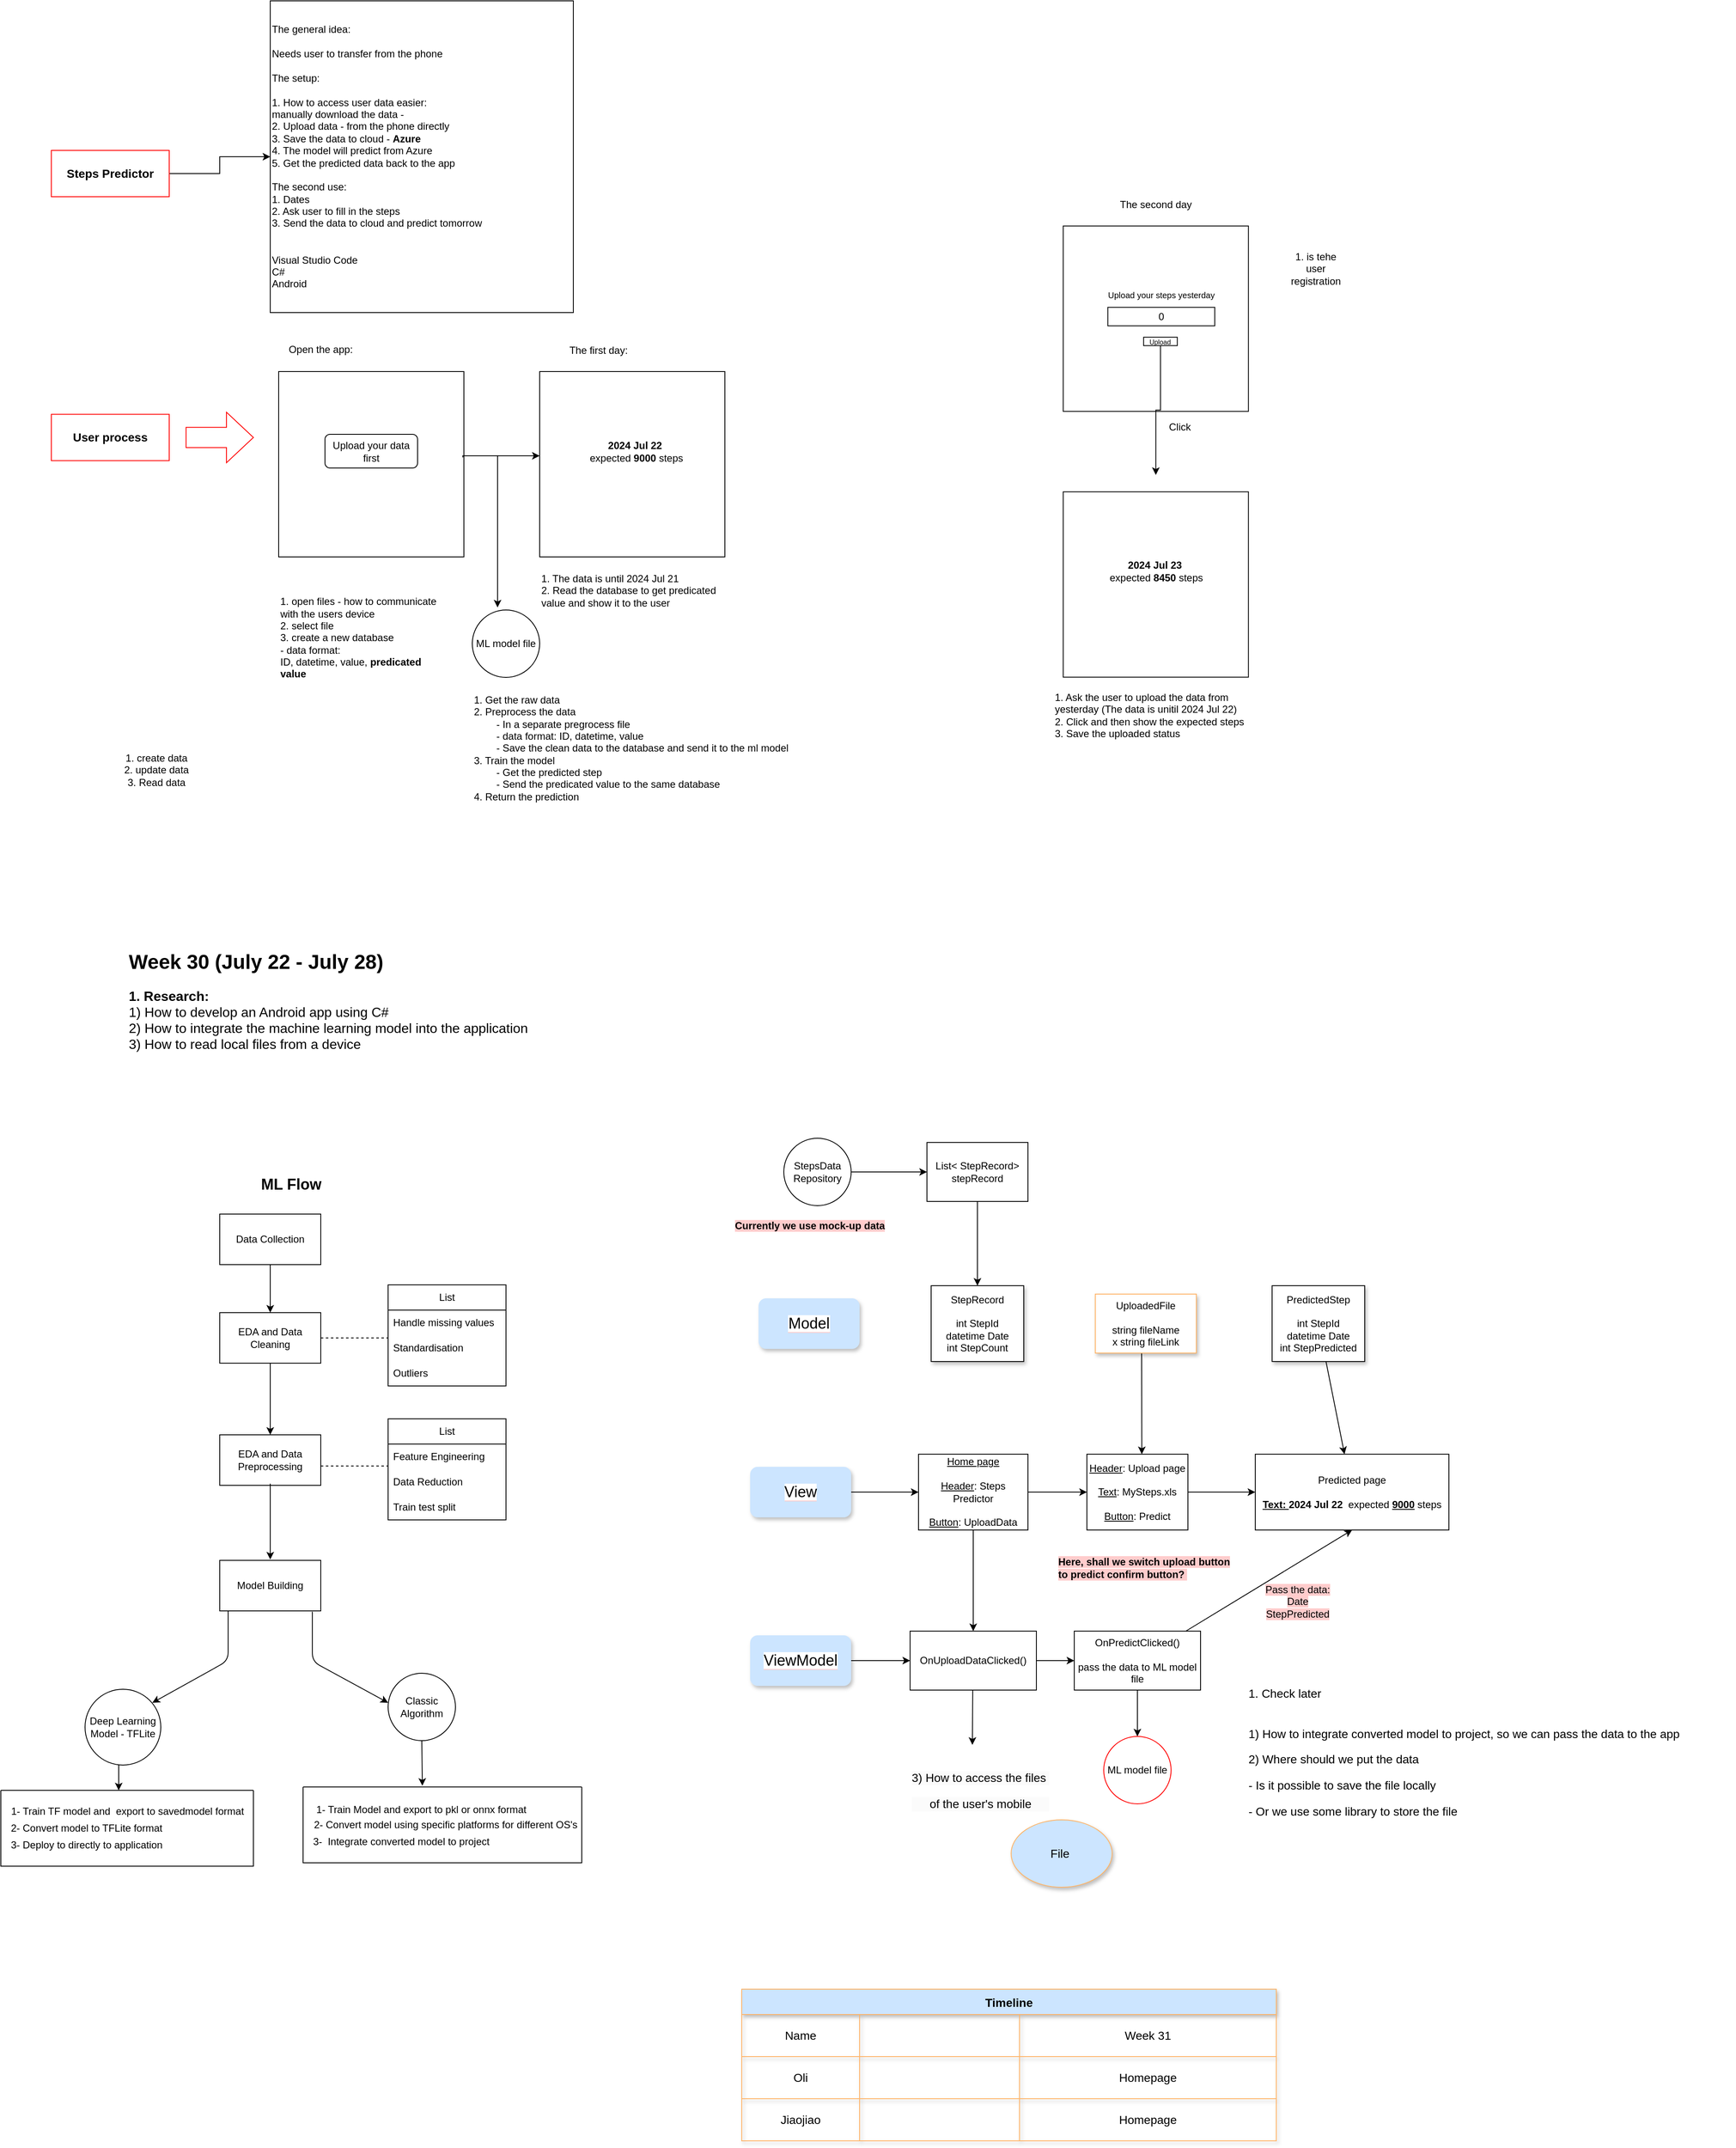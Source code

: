 <mxfile>
    <diagram name="Page-1" id="LX_qo-Hpl9w2MyAxb0YF">
        <mxGraphModel dx="2948" dy="2885" grid="1" gridSize="10" guides="1" tooltips="1" connect="1" arrows="1" fold="1" page="1" pageScale="1" pageWidth="827" pageHeight="1169" math="0" shadow="0">
            <root>
                <mxCell id="0"/>
                <mxCell id="1" parent="0"/>
                <mxCell id="Lw-I1L2H1XPd6LwriKKZ-3" value="" style="edgeStyle=orthogonalEdgeStyle;rounded=0;orthogonalLoop=1;jettySize=auto;html=1;" parent="1" source="Lw-I1L2H1XPd6LwriKKZ-1" target="Lw-I1L2H1XPd6LwriKKZ-2" edge="1">
                    <mxGeometry relative="1" as="geometry"/>
                </mxCell>
                <mxCell id="Lw-I1L2H1XPd6LwriKKZ-1" value="&lt;b&gt;&lt;font style=&quot;font-size: 14px;&quot;&gt;Steps Predictor&lt;/font&gt;&lt;/b&gt;" style="text;html=1;align=center;verticalAlign=middle;whiteSpace=wrap;rounded=0;strokeColor=#FF0000;" parent="1" vertex="1">
                    <mxGeometry x="70" y="-942.5" width="140" height="55" as="geometry"/>
                </mxCell>
                <mxCell id="Lw-I1L2H1XPd6LwriKKZ-2" value="&lt;div&gt;The general idea:&lt;/div&gt;&lt;div&gt;&lt;br&gt;&lt;/div&gt;&lt;div&gt;Needs user to transfer from the phone&lt;/div&gt;&lt;div&gt;&lt;br&gt;&lt;/div&gt;&lt;div&gt;The setup:&lt;/div&gt;&lt;div&gt;&lt;br&gt;&lt;/div&gt;&lt;div&gt;1. How to access user data easier:&amp;nbsp;&lt;/div&gt;&lt;div&gt;manually download the data -&amp;nbsp;&lt;/div&gt;&lt;div&gt;2. Upload data - from the phone directly&lt;/div&gt;&lt;div&gt;3. Save the data to cloud - &lt;b&gt;Azure&lt;/b&gt;&lt;/div&gt;&lt;div&gt;4. The model will predict from Azure&lt;/div&gt;&lt;div&gt;5. Get the predicted data back to the app&lt;/div&gt;&lt;div&gt;&lt;br&gt;&lt;/div&gt;&lt;div&gt;The second use:&lt;div&gt;1. Dates&lt;/div&gt;&lt;div&gt;2. Ask user to fill in the steps&amp;nbsp;&lt;/div&gt;&lt;div&gt;3. Send the data to cloud and predict tomorrow&lt;/div&gt;&lt;/div&gt;&lt;div&gt;&lt;br&gt;&lt;/div&gt;&lt;div&gt;&lt;br&gt;&lt;/div&gt;&lt;div&gt;Visual Studio Code&lt;/div&gt;&lt;div&gt;C#&lt;/div&gt;&lt;div&gt;Android&lt;/div&gt;" style="whiteSpace=wrap;html=1;align=left;" parent="1" vertex="1">
                    <mxGeometry x="330" y="-1120" width="360" height="370" as="geometry"/>
                </mxCell>
                <mxCell id="Lw-I1L2H1XPd6LwriKKZ-4" value="" style="whiteSpace=wrap;html=1;aspect=fixed;" parent="1" vertex="1">
                    <mxGeometry x="340" y="-680" width="220" height="220" as="geometry"/>
                </mxCell>
                <mxCell id="Lw-I1L2H1XPd6LwriKKZ-32" value="" style="edgeStyle=orthogonalEdgeStyle;rounded=0;orthogonalLoop=1;jettySize=auto;html=1;exitX=0.994;exitY=0.463;exitDx=0;exitDy=0;exitPerimeter=0;" parent="1" source="Lw-I1L2H1XPd6LwriKKZ-4" target="Lw-I1L2H1XPd6LwriKKZ-9" edge="1">
                    <mxGeometry relative="1" as="geometry">
                        <mxPoint x="570" y="-580" as="sourcePoint"/>
                        <Array as="points">
                            <mxPoint x="559" y="-580"/>
                        </Array>
                    </mxGeometry>
                </mxCell>
                <mxCell id="Lw-I1L2H1XPd6LwriKKZ-6" value="Upload your data first" style="rounded=1;whiteSpace=wrap;html=1;" parent="1" vertex="1">
                    <mxGeometry x="395" y="-605.5" width="110" height="40" as="geometry"/>
                </mxCell>
                <mxCell id="Lw-I1L2H1XPd6LwriKKZ-9" value="" style="whiteSpace=wrap;html=1;aspect=fixed;" parent="1" vertex="1">
                    <mxGeometry x="650" y="-680" width="220" height="220" as="geometry"/>
                </mxCell>
                <mxCell id="Lw-I1L2H1XPd6LwriKKZ-10" value="&lt;b&gt;2024 Jul 22&amp;nbsp; &lt;/b&gt;expected&amp;nbsp;&lt;span style=&quot;background-color: initial;&quot;&gt;&lt;b&gt;9000&lt;/b&gt;&amp;nbsp;&lt;/span&gt;&lt;span style=&quot;background-color: initial;&quot;&gt;steps&lt;/span&gt;" style="text;html=1;align=center;verticalAlign=middle;whiteSpace=wrap;rounded=0;" parent="1" vertex="1">
                    <mxGeometry x="710" y="-593" width="110" height="15" as="geometry"/>
                </mxCell>
                <mxCell id="Lw-I1L2H1XPd6LwriKKZ-15" value="" style="whiteSpace=wrap;html=1;aspect=fixed;" parent="1" vertex="1">
                    <mxGeometry x="1271.87" y="-852.75" width="220" height="220" as="geometry"/>
                </mxCell>
                <mxCell id="Lw-I1L2H1XPd6LwriKKZ-24" value="The first day:" style="text;html=1;align=center;verticalAlign=middle;whiteSpace=wrap;rounded=0;" parent="1" vertex="1">
                    <mxGeometry x="670" y="-720" width="100" height="30" as="geometry"/>
                </mxCell>
                <mxCell id="Lw-I1L2H1XPd6LwriKKZ-25" value="The second day" style="text;html=1;align=center;verticalAlign=middle;whiteSpace=wrap;rounded=0;" parent="1" vertex="1">
                    <mxGeometry x="1321.87" y="-892.75" width="120" height="30" as="geometry"/>
                </mxCell>
                <mxCell id="Lw-I1L2H1XPd6LwriKKZ-27" value="0" style="rounded=0;whiteSpace=wrap;html=1;" parent="1" vertex="1">
                    <mxGeometry x="1324.87" y="-756.25" width="127" height="22" as="geometry"/>
                </mxCell>
                <mxCell id="Lw-I1L2H1XPd6LwriKKZ-28" value="&lt;font style=&quot;font-size: 10px;&quot;&gt;Upload your steps yesterday&lt;/font&gt;" style="text;html=1;align=center;verticalAlign=middle;whiteSpace=wrap;rounded=0;" parent="1" vertex="1">
                    <mxGeometry x="1305.87" y="-790.75" width="165" height="40" as="geometry"/>
                </mxCell>
                <mxCell id="Lw-I1L2H1XPd6LwriKKZ-46" value="" style="edgeStyle=orthogonalEdgeStyle;rounded=0;orthogonalLoop=1;jettySize=auto;html=1;" parent="1" source="Lw-I1L2H1XPd6LwriKKZ-31" edge="1">
                    <mxGeometry relative="1" as="geometry">
                        <mxPoint x="1381.87" y="-557.25" as="targetPoint"/>
                        <Array as="points">
                            <mxPoint x="1387.87" y="-634.25"/>
                            <mxPoint x="1382.87" y="-634.25"/>
                        </Array>
                    </mxGeometry>
                </mxCell>
                <mxCell id="Lw-I1L2H1XPd6LwriKKZ-31" value="&lt;font style=&quot;font-size: 8px;&quot;&gt;Upload&lt;/font&gt;" style="rounded=0;whiteSpace=wrap;html=1;" parent="1" vertex="1">
                    <mxGeometry x="1367.37" y="-720.75" width="40" height="10" as="geometry"/>
                </mxCell>
                <mxCell id="Lw-I1L2H1XPd6LwriKKZ-33" value="1&lt;span style=&quot;background-color: initial;&quot;&gt;. The data is until 2024 Jul 21&lt;/span&gt;&lt;div&gt;&lt;span style=&quot;background-color: initial;&quot;&gt;2. Read the database to get predicated value and show it to the user&lt;/span&gt;&lt;/div&gt;" style="text;html=1;align=left;verticalAlign=middle;whiteSpace=wrap;rounded=0;" parent="1" vertex="1">
                    <mxGeometry x="650" y="-450.25" width="220" height="60" as="geometry"/>
                </mxCell>
                <mxCell id="Lw-I1L2H1XPd6LwriKKZ-42" value="" style="whiteSpace=wrap;html=1;aspect=fixed;" parent="1" vertex="1">
                    <mxGeometry x="1271.87" y="-537.25" width="220" height="220" as="geometry"/>
                </mxCell>
                <mxCell id="Lw-I1L2H1XPd6LwriKKZ-44" value="&lt;b&gt;2024 Jul 23&amp;nbsp;&lt;/b&gt;&lt;div&gt;expected&amp;nbsp;&lt;span style=&quot;background-color: initial;&quot;&gt;&lt;b&gt;8450&lt;/b&gt;&amp;nbsp;&lt;/span&gt;&lt;span style=&quot;background-color: initial;&quot;&gt;steps&lt;/span&gt;&lt;/div&gt;" style="text;html=1;align=center;verticalAlign=middle;whiteSpace=wrap;rounded=0;" parent="1" vertex="1">
                    <mxGeometry x="1285.62" y="-450.25" width="192.5" height="15" as="geometry"/>
                </mxCell>
                <mxCell id="Lw-I1L2H1XPd6LwriKKZ-47" value="Click" style="text;html=1;align=center;verticalAlign=middle;resizable=0;points=[];autosize=1;strokeColor=none;fillColor=none;" parent="1" vertex="1">
                    <mxGeometry x="1384.87" y="-629.25" width="50" height="30" as="geometry"/>
                </mxCell>
                <mxCell id="Lw-I1L2H1XPd6LwriKKZ-48" value="1. Ask the user to upload the data from yesterday (The data is unitil 2024 Jul 22)&lt;div&gt;2. Click and then show the expected steps&lt;/div&gt;&lt;div&gt;3. Save the uploaded status&lt;/div&gt;" style="text;html=1;align=left;verticalAlign=middle;whiteSpace=wrap;rounded=0;" parent="1" vertex="1">
                    <mxGeometry x="1260" y="-297.25" width="243.75" height="50" as="geometry"/>
                </mxCell>
                <mxCell id="Lw-I1L2H1XPd6LwriKKZ-51" value="1. create data&lt;div&gt;2. update data&lt;/div&gt;&lt;div&gt;3. Read data&lt;/div&gt;&lt;div&gt;&lt;br&gt;&lt;/div&gt;" style="text;html=1;align=center;verticalAlign=middle;whiteSpace=wrap;rounded=0;" parent="1" vertex="1">
                    <mxGeometry x="110" y="-220" width="170" height="40" as="geometry"/>
                </mxCell>
                <mxCell id="Lw-I1L2H1XPd6LwriKKZ-52" value="1. is tehe user registration" style="text;html=1;align=center;verticalAlign=middle;whiteSpace=wrap;rounded=0;" parent="1" vertex="1">
                    <mxGeometry x="1541.87" y="-817.25" width="60" height="30" as="geometry"/>
                </mxCell>
                <mxCell id="Lw-I1L2H1XPd6LwriKKZ-56" value="ML model file" style="ellipse;whiteSpace=wrap;html=1;aspect=fixed;" parent="1" vertex="1">
                    <mxGeometry x="570" y="-397" width="80" height="80" as="geometry"/>
                </mxCell>
                <mxCell id="Lw-I1L2H1XPd6LwriKKZ-57" value="" style="endArrow=classic;html=1;rounded=0;" parent="1" edge="1">
                    <mxGeometry width="50" height="50" relative="1" as="geometry">
                        <mxPoint x="600" y="-580" as="sourcePoint"/>
                        <mxPoint x="600" y="-400" as="targetPoint"/>
                    </mxGeometry>
                </mxCell>
                <mxCell id="Lw-I1L2H1XPd6LwriKKZ-58" value="1. open files - how to communicate with the users device&lt;div&gt;2. select file&lt;/div&gt;&lt;div&gt;3. create a new database&lt;/div&gt;&lt;div&gt;- data format:&lt;/div&gt;&lt;div&gt;ID, datetime, value, &lt;b&gt;predicated value&lt;/b&gt;&lt;br&gt;&lt;/div&gt;" style="text;html=1;align=left;verticalAlign=middle;whiteSpace=wrap;rounded=0;" parent="1" vertex="1">
                    <mxGeometry x="340" y="-431.5" width="200" height="134.25" as="geometry"/>
                </mxCell>
                <mxCell id="Lw-I1L2H1XPd6LwriKKZ-67" value="1. Get the raw data&amp;nbsp;&lt;div&gt;2. Preprocess the data&lt;/div&gt;&lt;div&gt;&lt;span style=&quot;white-space: pre;&quot;&gt;&#9;&lt;/span&gt;- In a separate pregrocess file&lt;br&gt;&lt;/div&gt;&lt;div&gt;&lt;span style=&quot;white-space: pre;&quot;&gt;&#9;&lt;/span&gt;- data format: ID, datetime, value&lt;br&gt;&lt;/div&gt;&lt;div&gt;&lt;span style=&quot;white-space: pre;&quot;&gt;&#9;&lt;/span&gt;- Save the clean data to the database and send it to the ml model&lt;br&gt;&lt;/div&gt;&lt;div&gt;3. Train the model&lt;/div&gt;&lt;div&gt;&lt;span style=&quot;white-space: pre;&quot;&gt;&#9;&lt;/span&gt;- Get the predicted step&lt;br&gt;&lt;/div&gt;&lt;div&gt;&lt;span style=&quot;white-space: pre;&quot;&gt;&#9;&lt;/span&gt;- Send the predicated value to the same database&lt;br&gt;&lt;/div&gt;&lt;div&gt;4. Return the prediction&lt;/div&gt;" style="text;html=1;align=left;verticalAlign=middle;whiteSpace=wrap;rounded=0;" parent="1" vertex="1">
                    <mxGeometry x="570" y="-280" width="390" height="94.25" as="geometry"/>
                </mxCell>
                <mxCell id="Lw-I1L2H1XPd6LwriKKZ-68" style="edgeStyle=orthogonalEdgeStyle;rounded=0;orthogonalLoop=1;jettySize=auto;html=1;exitX=0.5;exitY=1;exitDx=0;exitDy=0;" parent="1" source="Lw-I1L2H1XPd6LwriKKZ-1" target="Lw-I1L2H1XPd6LwriKKZ-1" edge="1">
                    <mxGeometry relative="1" as="geometry"/>
                </mxCell>
                <mxCell id="Lw-I1L2H1XPd6LwriKKZ-71" value="&lt;b&gt;&lt;font style=&quot;font-size: 14px;&quot;&gt;User process&lt;/font&gt;&lt;/b&gt;" style="text;html=1;align=center;verticalAlign=middle;whiteSpace=wrap;rounded=0;strokeColor=#FF0000;" parent="1" vertex="1">
                    <mxGeometry x="70" y="-629.25" width="140" height="55" as="geometry"/>
                </mxCell>
                <mxCell id="Lw-I1L2H1XPd6LwriKKZ-72" value="" style="shape=singleArrow;whiteSpace=wrap;html=1;arrowWidth=0.4;arrowSize=0.4;fillColor=none;strokeColor=#FF0000;gradientColor=none;rounded=0;" parent="1" vertex="1">
                    <mxGeometry x="230" y="-631.75" width="80" height="60" as="geometry"/>
                </mxCell>
                <mxCell id="Lw-I1L2H1XPd6LwriKKZ-74" value="Open the app:" style="text;html=1;align=center;verticalAlign=middle;whiteSpace=wrap;rounded=0;" parent="1" vertex="1">
                    <mxGeometry x="340" y="-720.75" width="100" height="30" as="geometry"/>
                </mxCell>
                <mxCell id="2" value="&lt;h1 style=&quot;margin-top: 0px;&quot;&gt;Week 30 (July 22 - July 28)&lt;/h1&gt;&lt;div&gt;&lt;font size=&quot;3&quot;&gt;&lt;b&gt;1. Research:&amp;nbsp;&lt;/b&gt;&lt;/font&gt;&lt;/div&gt;&lt;div&gt;&lt;font size=&quot;3&quot;&gt;1) How to develop an Android app using C#&lt;/font&gt;&lt;/div&gt;&lt;div&gt;&lt;font size=&quot;3&quot;&gt;2) How to integrate the machine learning model into the application&lt;/font&gt;&lt;/div&gt;&lt;div&gt;&lt;font size=&quot;3&quot;&gt;3) How to read local files from a device&lt;/font&gt;&lt;/div&gt;&lt;div&gt;&lt;br&gt;&lt;/div&gt;&lt;div&gt;&lt;br&gt;&lt;/div&gt;" style="text;html=1;whiteSpace=wrap;overflow=hidden;rounded=0;" parent="1" vertex="1">
                    <mxGeometry x="160" width="720" height="180" as="geometry"/>
                </mxCell>
                <mxCell id="3" value="Data Collection" style="rounded=0;whiteSpace=wrap;html=1;" parent="1" vertex="1">
                    <mxGeometry x="270" y="320" width="120" height="60" as="geometry"/>
                </mxCell>
                <mxCell id="4" value="EDA and Data Preprocessing" style="rounded=0;whiteSpace=wrap;html=1;" parent="1" vertex="1">
                    <mxGeometry x="270" y="582" width="120" height="60" as="geometry"/>
                </mxCell>
                <mxCell id="5" value="EDA and Data Cleaning" style="rounded=0;whiteSpace=wrap;html=1;" parent="1" vertex="1">
                    <mxGeometry x="270" y="437" width="120" height="60" as="geometry"/>
                </mxCell>
                <mxCell id="6" value="" style="endArrow=none;dashed=1;html=1;" parent="1" edge="1">
                    <mxGeometry width="50" height="50" relative="1" as="geometry">
                        <mxPoint x="390" y="467" as="sourcePoint"/>
                        <mxPoint x="470" y="467" as="targetPoint"/>
                    </mxGeometry>
                </mxCell>
                <mxCell id="7" value="List" style="swimlane;fontStyle=0;childLayout=stackLayout;horizontal=1;startSize=30;horizontalStack=0;resizeParent=1;resizeParentMax=0;resizeLast=0;collapsible=1;marginBottom=0;whiteSpace=wrap;html=1;" parent="1" vertex="1">
                    <mxGeometry x="470" y="404" width="140" height="120" as="geometry"/>
                </mxCell>
                <mxCell id="8" value="Handle missing values" style="text;strokeColor=none;fillColor=none;align=left;verticalAlign=middle;spacingLeft=4;spacingRight=4;overflow=hidden;points=[[0,0.5],[1,0.5]];portConstraint=eastwest;rotatable=0;whiteSpace=wrap;html=1;" parent="7" vertex="1">
                    <mxGeometry y="30" width="140" height="30" as="geometry"/>
                </mxCell>
                <mxCell id="9" value="Standardisation" style="text;strokeColor=none;fillColor=none;align=left;verticalAlign=middle;spacingLeft=4;spacingRight=4;overflow=hidden;points=[[0,0.5],[1,0.5]];portConstraint=eastwest;rotatable=0;whiteSpace=wrap;html=1;" parent="7" vertex="1">
                    <mxGeometry y="60" width="140" height="30" as="geometry"/>
                </mxCell>
                <mxCell id="10" value="Outliers" style="text;strokeColor=none;fillColor=none;align=left;verticalAlign=middle;spacingLeft=4;spacingRight=4;overflow=hidden;points=[[0,0.5],[1,0.5]];portConstraint=eastwest;rotatable=0;whiteSpace=wrap;html=1;" parent="7" vertex="1">
                    <mxGeometry y="90" width="140" height="30" as="geometry"/>
                </mxCell>
                <mxCell id="11" value="List" style="swimlane;fontStyle=0;childLayout=stackLayout;horizontal=1;startSize=30;horizontalStack=0;resizeParent=1;resizeParentMax=0;resizeLast=0;collapsible=1;marginBottom=0;whiteSpace=wrap;html=1;" parent="1" vertex="1">
                    <mxGeometry x="470" y="563" width="140" height="120" as="geometry"/>
                </mxCell>
                <mxCell id="12" value="Feature Engineering&amp;nbsp;" style="text;strokeColor=none;fillColor=none;align=left;verticalAlign=middle;spacingLeft=4;spacingRight=4;overflow=hidden;points=[[0,0.5],[1,0.5]];portConstraint=eastwest;rotatable=0;whiteSpace=wrap;html=1;" parent="11" vertex="1">
                    <mxGeometry y="30" width="140" height="30" as="geometry"/>
                </mxCell>
                <mxCell id="13" value="Data Reduction" style="text;strokeColor=none;fillColor=none;align=left;verticalAlign=middle;spacingLeft=4;spacingRight=4;overflow=hidden;points=[[0,0.5],[1,0.5]];portConstraint=eastwest;rotatable=0;whiteSpace=wrap;html=1;" parent="11" vertex="1">
                    <mxGeometry y="60" width="140" height="30" as="geometry"/>
                </mxCell>
                <mxCell id="14" value="Train test split" style="text;strokeColor=none;fillColor=none;align=left;verticalAlign=middle;spacingLeft=4;spacingRight=4;overflow=hidden;points=[[0,0.5],[1,0.5]];portConstraint=eastwest;rotatable=0;whiteSpace=wrap;html=1;" parent="11" vertex="1">
                    <mxGeometry y="90" width="140" height="30" as="geometry"/>
                </mxCell>
                <mxCell id="15" value="" style="endArrow=none;dashed=1;html=1;" parent="1" edge="1">
                    <mxGeometry width="50" height="50" relative="1" as="geometry">
                        <mxPoint x="390" y="619" as="sourcePoint"/>
                        <mxPoint x="470" y="619" as="targetPoint"/>
                    </mxGeometry>
                </mxCell>
                <mxCell id="16" value="Model Building" style="rounded=0;whiteSpace=wrap;html=1;" parent="1" vertex="1">
                    <mxGeometry x="270" y="731" width="120" height="60" as="geometry"/>
                </mxCell>
                <mxCell id="17" value="" style="endArrow=classic;html=1;" parent="1" edge="1">
                    <mxGeometry width="50" height="50" relative="1" as="geometry">
                        <mxPoint x="280" y="791" as="sourcePoint"/>
                        <mxPoint x="190" y="900" as="targetPoint"/>
                        <Array as="points">
                            <mxPoint x="280" y="850"/>
                        </Array>
                    </mxGeometry>
                </mxCell>
                <mxCell id="18" value="" style="endArrow=classic;html=1;" parent="1" edge="1">
                    <mxGeometry width="50" height="50" relative="1" as="geometry">
                        <mxPoint x="380" y="792" as="sourcePoint"/>
                        <mxPoint x="470" y="900" as="targetPoint"/>
                        <Array as="points">
                            <mxPoint x="380" y="851"/>
                        </Array>
                    </mxGeometry>
                </mxCell>
                <mxCell id="19" value="Deep Learning&lt;br&gt;Model - TFLite" style="ellipse;whiteSpace=wrap;html=1;aspect=fixed;" parent="1" vertex="1">
                    <mxGeometry x="110" y="884" width="90" height="90" as="geometry"/>
                </mxCell>
                <mxCell id="20" value="Classic Algorithm" style="ellipse;whiteSpace=wrap;html=1;aspect=fixed;" parent="1" vertex="1">
                    <mxGeometry x="470" y="865" width="80" height="80" as="geometry"/>
                </mxCell>
                <mxCell id="21" value="" style="endArrow=classic;html=1;" parent="1" edge="1">
                    <mxGeometry width="50" height="50" relative="1" as="geometry">
                        <mxPoint x="150" y="974" as="sourcePoint"/>
                        <mxPoint x="150" y="1004" as="targetPoint"/>
                    </mxGeometry>
                </mxCell>
                <mxCell id="22" value="" style="swimlane;startSize=0;" parent="1" vertex="1">
                    <mxGeometry x="10" y="1004" width="300" height="90" as="geometry"/>
                </mxCell>
                <mxCell id="23" value="&lt;span style=&quot;&quot;&gt;1- Train TF model and&amp;nbsp; export to savedmodel format&lt;/span&gt;" style="text;html=1;align=center;verticalAlign=middle;resizable=0;points=[];autosize=1;strokeColor=none;fillColor=none;" parent="22" vertex="1">
                    <mxGeometry y="10" width="300" height="30" as="geometry"/>
                </mxCell>
                <mxCell id="24" value="&lt;span style=&quot;&quot;&gt;2- Convert model to TFLite format&lt;/span&gt;" style="text;html=1;align=left;verticalAlign=middle;resizable=0;points=[];autosize=1;strokeColor=none;fillColor=none;" parent="22" vertex="1">
                    <mxGeometry x="10" y="30" width="200" height="30" as="geometry"/>
                </mxCell>
                <mxCell id="25" value="&lt;span style=&quot;&quot;&gt;3- Deploy to directly to application&lt;/span&gt;" style="text;html=1;align=left;verticalAlign=middle;resizable=0;points=[];autosize=1;strokeColor=none;fillColor=none;" parent="22" vertex="1">
                    <mxGeometry x="10" y="50" width="200" height="30" as="geometry"/>
                </mxCell>
                <mxCell id="26" value="" style="endArrow=classic;html=1;exitX=0.5;exitY=1;exitDx=0;exitDy=0;entryX=0.428;entryY=-0.016;entryDx=0;entryDy=0;entryPerimeter=0;" parent="1" source="20" target="27" edge="1">
                    <mxGeometry width="50" height="50" relative="1" as="geometry">
                        <mxPoint x="530" y="1000" as="sourcePoint"/>
                        <mxPoint x="510" y="990" as="targetPoint"/>
                    </mxGeometry>
                </mxCell>
                <mxCell id="27" value="" style="swimlane;startSize=0;" parent="1" vertex="1">
                    <mxGeometry x="369" y="1000" width="331" height="90" as="geometry"/>
                </mxCell>
                <mxCell id="28" value="&lt;span style=&quot;&quot;&gt;1- Train Model and export to pkl or onnx format&lt;/span&gt;" style="text;html=1;align=center;verticalAlign=middle;resizable=0;points=[];autosize=1;strokeColor=none;fillColor=none;" parent="27" vertex="1">
                    <mxGeometry x="5" y="12" width="270" height="30" as="geometry"/>
                </mxCell>
                <mxCell id="29" value="&lt;span style=&quot;&quot;&gt;2- Convert model using specific platforms for different OS's&lt;/span&gt;" style="text;html=1;align=left;verticalAlign=middle;resizable=0;points=[];autosize=1;strokeColor=none;fillColor=none;" parent="27" vertex="1">
                    <mxGeometry x="11" y="30" width="340" height="30" as="geometry"/>
                </mxCell>
                <mxCell id="30" value="&lt;span style=&quot;&quot;&gt;3-&amp;nbsp; Integrate converted model to project&amp;nbsp;&amp;nbsp;&lt;/span&gt;" style="text;html=1;align=left;verticalAlign=middle;resizable=0;points=[];autosize=1;strokeColor=none;fillColor=none;" parent="27" vertex="1">
                    <mxGeometry x="10" y="50" width="240" height="30" as="geometry"/>
                </mxCell>
                <mxCell id="31" value="" style="endArrow=classic;html=1;" parent="1" target="5" edge="1">
                    <mxGeometry width="50" height="50" relative="1" as="geometry">
                        <mxPoint x="330" y="380" as="sourcePoint"/>
                        <mxPoint x="330" y="430" as="targetPoint"/>
                    </mxGeometry>
                </mxCell>
                <mxCell id="32" value="" style="endArrow=classic;html=1;entryX=0.5;entryY=0;entryDx=0;entryDy=0;" parent="1" target="4" edge="1">
                    <mxGeometry width="50" height="50" relative="1" as="geometry">
                        <mxPoint x="330" y="497" as="sourcePoint"/>
                        <mxPoint x="330" y="554" as="targetPoint"/>
                    </mxGeometry>
                </mxCell>
                <mxCell id="33" value="" style="endArrow=classic;html=1;" parent="1" edge="1">
                    <mxGeometry width="50" height="50" relative="1" as="geometry">
                        <mxPoint x="330" y="640" as="sourcePoint"/>
                        <mxPoint x="330" y="730" as="targetPoint"/>
                    </mxGeometry>
                </mxCell>
                <mxCell id="34" value="&lt;b&gt;&lt;font style=&quot;font-size: 18px;&quot;&gt;ML Flow&lt;/font&gt;&lt;/b&gt;" style="text;html=1;strokeColor=none;fillColor=none;align=center;verticalAlign=middle;whiteSpace=wrap;rounded=0;" parent="1" vertex="1">
                    <mxGeometry x="100" y="270" width="510" height="30" as="geometry"/>
                </mxCell>
                <mxCell id="83" value="StepRecord&lt;br&gt;&lt;br&gt;int StepId&lt;br&gt;datetime Date&lt;br&gt;int StepCount" style="whiteSpace=wrap;html=1;rounded=0;shadow=1;" vertex="1" parent="1">
                    <mxGeometry x="1115" y="405" width="110" height="90" as="geometry"/>
                </mxCell>
                <mxCell id="84" value="" style="edgeStyle=none;html=1;" edge="1" parent="1" target="87">
                    <mxGeometry relative="1" as="geometry">
                        <mxPoint x="1020" y="650" as="sourcePoint"/>
                    </mxGeometry>
                </mxCell>
                <mxCell id="85" value="" style="edgeStyle=none;html=1;exitX=0.5;exitY=1;exitDx=0;exitDy=0;" edge="1" parent="1" source="87" target="91">
                    <mxGeometry relative="1" as="geometry">
                        <mxPoint x="1174.676" y="680" as="sourcePoint"/>
                        <mxPoint x="1160" y="810" as="targetPoint"/>
                    </mxGeometry>
                </mxCell>
                <mxCell id="86" value="" style="edgeStyle=none;html=1;" edge="1" parent="1" source="87" target="93">
                    <mxGeometry relative="1" as="geometry"/>
                </mxCell>
                <mxCell id="87" value="&lt;u&gt;Home page &lt;br&gt;&lt;br&gt;Header&lt;/u&gt;: Steps Predictor&lt;br&gt;&lt;br&gt;&lt;u&gt;Button&lt;/u&gt;: UploadData" style="rounded=0;whiteSpace=wrap;html=1;" vertex="1" parent="1">
                    <mxGeometry x="1100" y="605" width="130" height="90" as="geometry"/>
                </mxCell>
                <mxCell id="88" value="" style="edgeStyle=none;html=1;" edge="1" parent="1" target="91">
                    <mxGeometry relative="1" as="geometry">
                        <mxPoint x="1020" y="850" as="sourcePoint"/>
                    </mxGeometry>
                </mxCell>
                <mxCell id="89" value="" style="edgeStyle=none;html=1;" edge="1" parent="1" source="91" target="100">
                    <mxGeometry relative="1" as="geometry"/>
                </mxCell>
                <mxCell id="90" value="" style="edgeStyle=none;html=1;fontFamily=Helvetica;fontSize=14;fontColor=none;" edge="1" parent="1">
                    <mxGeometry relative="1" as="geometry">
                        <mxPoint x="1164.409" y="885" as="sourcePoint"/>
                        <mxPoint x="1164" y="950" as="targetPoint"/>
                    </mxGeometry>
                </mxCell>
                <mxCell id="91" value="OnUploadDataClicked()" style="rounded=0;whiteSpace=wrap;html=1;" vertex="1" parent="1">
                    <mxGeometry x="1090" y="815" width="150" height="70" as="geometry"/>
                </mxCell>
                <mxCell id="92" value="" style="edgeStyle=none;html=1;" edge="1" parent="1" source="93" target="103">
                    <mxGeometry relative="1" as="geometry"/>
                </mxCell>
                <mxCell id="93" value="&lt;u&gt;Header&lt;/u&gt;: Upload page&lt;br&gt;&lt;br&gt;&lt;u&gt;Text&lt;/u&gt;: MySteps.xls&lt;br&gt;&lt;br&gt;&lt;u&gt;Button&lt;/u&gt;: Predict" style="rounded=0;whiteSpace=wrap;html=1;" vertex="1" parent="1">
                    <mxGeometry x="1300" y="605" width="120" height="90" as="geometry"/>
                </mxCell>
                <mxCell id="94" value="&lt;h4&gt;&lt;b style=&quot;background-color: rgb(255, 204, 204);&quot;&gt;Here, shall we switch upload button to predict confirm button?&amp;nbsp;&lt;/b&gt;&lt;/h4&gt;" style="text;html=1;strokeColor=none;fillColor=none;align=left;verticalAlign=middle;whiteSpace=wrap;rounded=0;" vertex="1" parent="1">
                    <mxGeometry x="1264" y="730" width="210" height="20" as="geometry"/>
                </mxCell>
                <mxCell id="95" value="" style="shape=image;verticalLabelPosition=bottom;labelBackgroundColor=default;verticalAlign=top;aspect=fixed;imageAspect=0;image=https://files.readme.io/51f5273-UploadingFile.jpg;" vertex="1" parent="1">
                    <mxGeometry x="1790" y="380" width="279.54" height="460" as="geometry"/>
                </mxCell>
                <mxCell id="96" value="" style="edgeStyle=none;html=1;" edge="1" parent="1">
                    <mxGeometry relative="1" as="geometry">
                        <mxPoint x="1365" y="480" as="sourcePoint"/>
                        <mxPoint x="1365.25" y="605" as="targetPoint"/>
                    </mxGeometry>
                </mxCell>
                <mxCell id="97" value="UploadedFile&lt;br&gt;&lt;br&gt;string fileName&lt;br&gt;x string fileLink" style="whiteSpace=wrap;html=1;rounded=0;shadow=1;strokeColor=#FFB366;" vertex="1" parent="1">
                    <mxGeometry x="1310" y="415" width="120" height="70" as="geometry"/>
                </mxCell>
                <mxCell id="98" value="" style="edgeStyle=none;html=1;" edge="1" parent="1" source="100" target="101">
                    <mxGeometry relative="1" as="geometry"/>
                </mxCell>
                <mxCell id="99" value="" style="edgeStyle=none;html=1;entryX=0.5;entryY=1;entryDx=0;entryDy=0;" edge="1" parent="1" source="100" target="103">
                    <mxGeometry relative="1" as="geometry">
                        <mxPoint x="1580" y="850" as="targetPoint"/>
                    </mxGeometry>
                </mxCell>
                <mxCell id="100" value="OnPredictClicked()&lt;br&gt;&lt;br&gt;pass the data to ML model file" style="rounded=0;whiteSpace=wrap;html=1;" vertex="1" parent="1">
                    <mxGeometry x="1285" y="815" width="150" height="70" as="geometry"/>
                </mxCell>
                <mxCell id="101" value="ML model file" style="ellipse;whiteSpace=wrap;html=1;rounded=0;strokeColor=#FF0000;" vertex="1" parent="1">
                    <mxGeometry x="1320" y="940" width="80" height="80" as="geometry"/>
                </mxCell>
                <mxCell id="102" value="&lt;h4&gt;&lt;b style=&quot;background-color: rgb(255, 204, 204);&quot;&gt;Currently we use mock-up data&lt;/b&gt;&lt;/h4&gt;" style="text;html=1;strokeColor=none;fillColor=none;align=left;verticalAlign=middle;whiteSpace=wrap;rounded=0;" vertex="1" parent="1">
                    <mxGeometry x="880" y="324" width="210" height="20" as="geometry"/>
                </mxCell>
                <mxCell id="103" value="Predicted page&lt;br&gt;&lt;br&gt;&lt;b style=&quot;border-color: var(--border-color);&quot;&gt;&lt;u&gt;Text:&amp;nbsp;&lt;/u&gt;2024 Jul 22&amp;nbsp;&amp;nbsp;&lt;/b&gt;expected&amp;nbsp;&lt;span style=&quot;border-color: var(--border-color); background-color: initial;&quot;&gt;&lt;b style=&quot;border-color: var(--border-color);&quot;&gt;&lt;u&gt;9000&lt;/u&gt;&lt;/b&gt;&amp;nbsp;&lt;/span&gt;&lt;span style=&quot;border-color: var(--border-color); background-color: initial;&quot;&gt;steps&lt;/span&gt;" style="rounded=0;whiteSpace=wrap;html=1;" vertex="1" parent="1">
                    <mxGeometry x="1500" y="605" width="230" height="90" as="geometry"/>
                </mxCell>
                <mxCell id="104" value="" style="edgeStyle=none;html=1;" edge="1" parent="1" source="105" target="103">
                    <mxGeometry relative="1" as="geometry"/>
                </mxCell>
                <mxCell id="105" value="PredictedStep&lt;br&gt;&lt;br&gt;int StepId&lt;br&gt;datetime Date&lt;br&gt;int StepPredicted" style="whiteSpace=wrap;html=1;rounded=0;shadow=1;" vertex="1" parent="1">
                    <mxGeometry x="1520" y="405" width="110" height="90" as="geometry"/>
                </mxCell>
                <mxCell id="106" value="&lt;span style=&quot;background-color: rgb(255, 204, 204);&quot;&gt;&lt;span style=&quot;&quot;&gt;Pass the data:&lt;/span&gt;&lt;br style=&quot;border-color: var(--border-color);&quot;&gt;Date&lt;br style=&quot;border-color: var(--border-color);&quot;&gt;&lt;span style=&quot;&quot;&gt;StepPredicted&lt;/span&gt;&lt;/span&gt;" style="text;html=1;align=center;verticalAlign=middle;resizable=0;points=[];autosize=1;strokeColor=none;fillColor=none;" vertex="1" parent="1">
                    <mxGeometry x="1500" y="750" width="100" height="60" as="geometry"/>
                </mxCell>
                <mxCell id="107" value="" style="edgeStyle=none;html=1;" edge="1" parent="1" source="108" target="110">
                    <mxGeometry relative="1" as="geometry"/>
                </mxCell>
                <mxCell id="108" value="StepsData&lt;br&gt;Repository" style="ellipse;whiteSpace=wrap;html=1;rounded=0;" vertex="1" parent="1">
                    <mxGeometry x="940" y="230" width="80" height="80" as="geometry"/>
                </mxCell>
                <mxCell id="109" value="" style="edgeStyle=none;html=1;fontSize=18;fontColor=none;entryX=0.5;entryY=0;entryDx=0;entryDy=0;" edge="1" parent="1" source="110" target="83">
                    <mxGeometry relative="1" as="geometry">
                        <mxPoint x="1170" y="380" as="targetPoint"/>
                    </mxGeometry>
                </mxCell>
                <mxCell id="110" value="List&amp;lt;&amp;nbsp;StepRecord&amp;gt; stepRecord" style="whiteSpace=wrap;html=1;rounded=0;" vertex="1" parent="1">
                    <mxGeometry x="1110" y="235" width="120" height="70" as="geometry"/>
                </mxCell>
                <mxCell id="111" value="&lt;font style=&quot;font-size: 18px; background-color: rgb(255, 255, 255);&quot;&gt;Model&lt;/font&gt;" style="rounded=1;whiteSpace=wrap;html=1;shadow=1;labelBackgroundColor=#FFCCCC;strokeColor=none;fillColor=#CCE5FF;" vertex="1" parent="1">
                    <mxGeometry x="910" y="420" width="120" height="60" as="geometry"/>
                </mxCell>
                <mxCell id="112" value="&lt;span style=&quot;font-size: 18px; background-color: rgb(255, 255, 255);&quot;&gt;View&lt;/span&gt;" style="rounded=1;whiteSpace=wrap;html=1;shadow=1;labelBackgroundColor=#FFCCCC;strokeColor=none;fillColor=#CCE5FF;" vertex="1" parent="1">
                    <mxGeometry x="900" y="620" width="120" height="60" as="geometry"/>
                </mxCell>
                <mxCell id="113" value="&lt;span style=&quot;font-size: 18px; background-color: rgb(255, 255, 255);&quot;&gt;ViewModel&lt;/span&gt;" style="rounded=1;whiteSpace=wrap;html=1;shadow=1;labelBackgroundColor=#FFCCCC;strokeColor=none;fillColor=#CCE5FF;" vertex="1" parent="1">
                    <mxGeometry x="900" y="820" width="120" height="60" as="geometry"/>
                </mxCell>
                <mxCell id="114" value="&lt;h1&gt;&lt;br&gt;&lt;/h1&gt;" style="text;html=1;strokeColor=none;fillColor=none;spacing=5;spacingTop=-20;whiteSpace=wrap;overflow=hidden;rounded=0;shadow=1;labelBackgroundColor=none;fontSize=18;fontColor=none;" vertex="1" parent="1">
                    <mxGeometry x="1440" y="900" width="190" height="120" as="geometry"/>
                </mxCell>
                <mxCell id="115" value="&lt;pre style=&quot;border-color: var(--border-color);&quot;&gt;&lt;font style=&quot;font-size: 14px;&quot; face=&quot;Helvetica&quot;&gt;&lt;font style=&quot;border-color: var(--border-color);&quot;&gt;1. Check later&lt;/font&gt;&lt;/font&gt;&lt;/pre&gt;&lt;pre style=&quot;border-color: var(--border-color);&quot;&gt;&lt;font style=&quot;font-size: 14px;&quot; face=&quot;Helvetica&quot;&gt;&lt;font style=&quot;border-color: var(--border-color);&quot;&gt;&lt;br&gt;&lt;/font&gt;&lt;font style=&quot;border-color: var(--border-color);&quot;&gt;1) How to integrate converted model to project, so we can pass the data to the app&amp;nbsp;&lt;/font&gt;&lt;/font&gt;&lt;/pre&gt;&lt;pre style=&quot;border-color: var(--border-color);&quot;&gt;&lt;font style=&quot;font-size: 14px;&quot; face=&quot;Helvetica&quot;&gt;&lt;font style=&quot;border-color: var(--border-color);&quot;&gt;2) Where should we put the data&lt;/font&gt;&lt;/font&gt;&lt;/pre&gt;&lt;pre style=&quot;border-color: var(--border-color);&quot;&gt;&lt;font style=&quot;font-size: 14px;&quot; face=&quot;Helvetica&quot;&gt;&lt;font style=&quot;border-color: var(--border-color);&quot;&gt;- Is it possible to save the file locally &lt;/font&gt;&lt;/font&gt;&lt;/pre&gt;&lt;pre style=&quot;border-color: var(--border-color);&quot;&gt;&lt;font style=&quot;font-size: 14px;&quot; face=&quot;Helvetica&quot;&gt;&lt;font style=&quot;border-color: var(--border-color);&quot;&gt;- Or we use some library to store the file&lt;/font&gt;&lt;/font&gt;&lt;/pre&gt;&lt;pre style=&quot;border-color: var(--border-color);&quot;&gt;&lt;font style=&quot;font-size: 14px;&quot; face=&quot;Helvetica&quot;&gt;&lt;font style=&quot;border-color: var(--border-color);&quot;&gt;&lt;br&gt;&lt;/font&gt;&lt;/font&gt;&lt;/pre&gt;&lt;pre style=&quot;border-color: var(--border-color);&quot;&gt;&lt;br&gt;&lt;/pre&gt;&lt;pre style=&quot;border-color: var(--border-color);&quot;&gt;&lt;font style=&quot;font-size: 14px;&quot; face=&quot;Helvetica&quot;&gt;&lt;font style=&quot;border-color: var(--border-color);&quot;&gt;&lt;br&gt;&lt;/font&gt;&lt;/font&gt;&lt;/pre&gt;" style="text;html=1;strokeColor=none;fillColor=none;align=left;verticalAlign=middle;whiteSpace=wrap;rounded=0;shadow=1;labelBackgroundColor=none;fontSize=14;fontColor=none;" vertex="1" parent="1">
                    <mxGeometry x="1490" y="960" width="410" height="90" as="geometry"/>
                </mxCell>
                <mxCell id="116" value="Timeline" style="shape=table;startSize=30;container=1;collapsible=0;childLayout=tableLayout;fontStyle=1;align=center;shadow=1;labelBackgroundColor=none;strokeColor=#FFB366;fontFamily=Helvetica;fontSize=14;fontColor=none;fillColor=#CCE5FF;" vertex="1" parent="1">
                    <mxGeometry x="890" y="1240" width="635" height="180" as="geometry"/>
                </mxCell>
                <mxCell id="117" value="" style="shape=tableRow;horizontal=0;startSize=0;swimlaneHead=0;swimlaneBody=0;top=0;left=0;bottom=0;right=0;collapsible=0;dropTarget=0;fillColor=none;points=[[0,0.5],[1,0.5]];portConstraint=eastwest;shadow=1;labelBackgroundColor=none;strokeColor=#FFB366;fontFamily=Helvetica;fontSize=14;fontColor=none;" vertex="1" parent="116">
                    <mxGeometry y="30" width="635" height="50" as="geometry"/>
                </mxCell>
                <mxCell id="118" value="Name" style="shape=partialRectangle;html=1;whiteSpace=wrap;connectable=0;fillColor=none;top=0;left=0;bottom=0;right=0;overflow=hidden;shadow=1;labelBackgroundColor=none;strokeColor=#FFB366;fontFamily=Helvetica;fontSize=14;fontColor=none;" vertex="1" parent="117">
                    <mxGeometry width="140" height="50" as="geometry">
                        <mxRectangle width="140" height="50" as="alternateBounds"/>
                    </mxGeometry>
                </mxCell>
                <mxCell id="119" value="" style="shape=partialRectangle;html=1;whiteSpace=wrap;connectable=0;fillColor=none;top=0;left=0;bottom=0;right=0;overflow=hidden;shadow=1;labelBackgroundColor=none;strokeColor=#FFB366;fontFamily=Helvetica;fontSize=14;fontColor=none;" vertex="1" parent="117">
                    <mxGeometry x="140" width="190" height="50" as="geometry">
                        <mxRectangle width="190" height="50" as="alternateBounds"/>
                    </mxGeometry>
                </mxCell>
                <mxCell id="120" value="Week 31" style="shape=partialRectangle;html=1;whiteSpace=wrap;connectable=0;fillColor=none;top=0;left=0;bottom=0;right=0;overflow=hidden;shadow=1;labelBackgroundColor=none;strokeColor=#FFB366;fontFamily=Helvetica;fontSize=14;fontColor=none;" vertex="1" parent="117">
                    <mxGeometry x="330" width="305" height="50" as="geometry">
                        <mxRectangle width="305" height="50" as="alternateBounds"/>
                    </mxGeometry>
                </mxCell>
                <mxCell id="121" value="" style="shape=tableRow;horizontal=0;startSize=0;swimlaneHead=0;swimlaneBody=0;top=0;left=0;bottom=0;right=0;collapsible=0;dropTarget=0;fillColor=none;points=[[0,0.5],[1,0.5]];portConstraint=eastwest;shadow=1;labelBackgroundColor=none;strokeColor=#FFB366;fontFamily=Helvetica;fontSize=14;fontColor=none;" vertex="1" parent="116">
                    <mxGeometry y="80" width="635" height="50" as="geometry"/>
                </mxCell>
                <mxCell id="122" value="Oli" style="shape=partialRectangle;html=1;whiteSpace=wrap;connectable=0;fillColor=none;top=0;left=0;bottom=0;right=0;overflow=hidden;shadow=1;labelBackgroundColor=none;strokeColor=#FFB366;fontFamily=Helvetica;fontSize=14;fontColor=none;" vertex="1" parent="121">
                    <mxGeometry width="140" height="50" as="geometry">
                        <mxRectangle width="140" height="50" as="alternateBounds"/>
                    </mxGeometry>
                </mxCell>
                <mxCell id="123" value="" style="shape=partialRectangle;html=1;whiteSpace=wrap;connectable=0;fillColor=none;top=0;left=0;bottom=0;right=0;overflow=hidden;shadow=1;labelBackgroundColor=none;strokeColor=#FFB366;fontFamily=Helvetica;fontSize=14;fontColor=none;" vertex="1" parent="121">
                    <mxGeometry x="140" width="190" height="50" as="geometry">
                        <mxRectangle width="190" height="50" as="alternateBounds"/>
                    </mxGeometry>
                </mxCell>
                <mxCell id="124" value="Homepage&lt;br&gt;" style="shape=partialRectangle;html=1;whiteSpace=wrap;connectable=0;fillColor=none;top=0;left=0;bottom=0;right=0;overflow=hidden;shadow=1;labelBackgroundColor=none;strokeColor=#FFB366;fontFamily=Helvetica;fontSize=14;fontColor=none;" vertex="1" parent="121">
                    <mxGeometry x="330" width="305" height="50" as="geometry">
                        <mxRectangle width="305" height="50" as="alternateBounds"/>
                    </mxGeometry>
                </mxCell>
                <mxCell id="125" value="" style="shape=tableRow;horizontal=0;startSize=0;swimlaneHead=0;swimlaneBody=0;top=0;left=0;bottom=0;right=0;collapsible=0;dropTarget=0;fillColor=none;points=[[0,0.5],[1,0.5]];portConstraint=eastwest;shadow=1;labelBackgroundColor=none;strokeColor=#FFB366;fontFamily=Helvetica;fontSize=14;fontColor=none;" vertex="1" parent="116">
                    <mxGeometry y="130" width="635" height="50" as="geometry"/>
                </mxCell>
                <mxCell id="126" value="Jiaojiao" style="shape=partialRectangle;html=1;whiteSpace=wrap;connectable=0;fillColor=none;top=0;left=0;bottom=0;right=0;overflow=hidden;shadow=1;labelBackgroundColor=none;strokeColor=#FFB366;fontFamily=Helvetica;fontSize=14;fontColor=none;" vertex="1" parent="125">
                    <mxGeometry width="140" height="50" as="geometry">
                        <mxRectangle width="140" height="50" as="alternateBounds"/>
                    </mxGeometry>
                </mxCell>
                <mxCell id="127" value="" style="shape=partialRectangle;html=1;whiteSpace=wrap;connectable=0;fillColor=none;top=0;left=0;bottom=0;right=0;overflow=hidden;shadow=1;labelBackgroundColor=none;strokeColor=#FFB366;fontFamily=Helvetica;fontSize=14;fontColor=none;" vertex="1" parent="125">
                    <mxGeometry x="140" width="190" height="50" as="geometry">
                        <mxRectangle width="190" height="50" as="alternateBounds"/>
                    </mxGeometry>
                </mxCell>
                <mxCell id="128" value="Homepage&lt;br style=&quot;border-color: var(--border-color);&quot;&gt;" style="shape=partialRectangle;html=1;whiteSpace=wrap;connectable=0;fillColor=none;top=0;left=0;bottom=0;right=0;overflow=hidden;shadow=1;labelBackgroundColor=none;strokeColor=#FFB366;fontFamily=Helvetica;fontSize=14;fontColor=none;" vertex="1" parent="125">
                    <mxGeometry x="330" width="305" height="50" as="geometry">
                        <mxRectangle width="305" height="50" as="alternateBounds"/>
                    </mxGeometry>
                </mxCell>
                <mxCell id="129" value="&lt;pre style=&quot;text-align: center; border-color: var(--border-color); color: rgb(0, 0, 0); font-size: 14px; font-style: normal; font-variant-ligatures: normal; font-variant-caps: normal; font-weight: 400; letter-spacing: normal; orphans: 2; text-indent: 0px; text-transform: none; widows: 2; word-spacing: 0px; -webkit-text-stroke-width: 0px; background-color: rgb(251, 251, 251); text-decoration-thickness: initial; text-decoration-style: initial; text-decoration-color: initial;&quot;&gt;&lt;font style=&quot;border-color: var(--border-color); font-size: 14px;&quot; face=&quot;Helvetica&quot;&gt;&lt;font style=&quot;border-color: var(--border-color);&quot;&gt;3) How to access the files &lt;/font&gt;&lt;/font&gt;&lt;/pre&gt;&lt;pre style=&quot;text-align: center; border-color: var(--border-color); color: rgb(0, 0, 0); font-size: 14px; font-style: normal; font-variant-ligatures: normal; font-variant-caps: normal; font-weight: 400; letter-spacing: normal; orphans: 2; text-indent: 0px; text-transform: none; widows: 2; word-spacing: 0px; -webkit-text-stroke-width: 0px; background-color: rgb(251, 251, 251); text-decoration-thickness: initial; text-decoration-style: initial; text-decoration-color: initial;&quot;&gt;&lt;font style=&quot;border-color: var(--border-color); font-size: 14px;&quot; face=&quot;Helvetica&quot;&gt;&lt;font style=&quot;border-color: var(--border-color);&quot;&gt;of the user's mobile&lt;br&gt;&lt;/font&gt;&lt;/font&gt;&lt;/pre&gt;" style="text;whiteSpace=wrap;html=1;fontSize=14;fontFamily=Helvetica;fontColor=none;" vertex="1" parent="1">
                    <mxGeometry x="1090" y="960" width="160" height="70" as="geometry"/>
                </mxCell>
                <mxCell id="130" value="File&amp;nbsp;" style="ellipse;whiteSpace=wrap;html=1;shadow=1;labelBackgroundColor=none;strokeColor=#FFB366;fontFamily=Helvetica;fontSize=14;fontColor=none;fillColor=#CCE5FF;" vertex="1" parent="1">
                    <mxGeometry x="1210" y="1039" width="120" height="80" as="geometry"/>
                </mxCell>
            </root>
        </mxGraphModel>
    </diagram>
</mxfile>